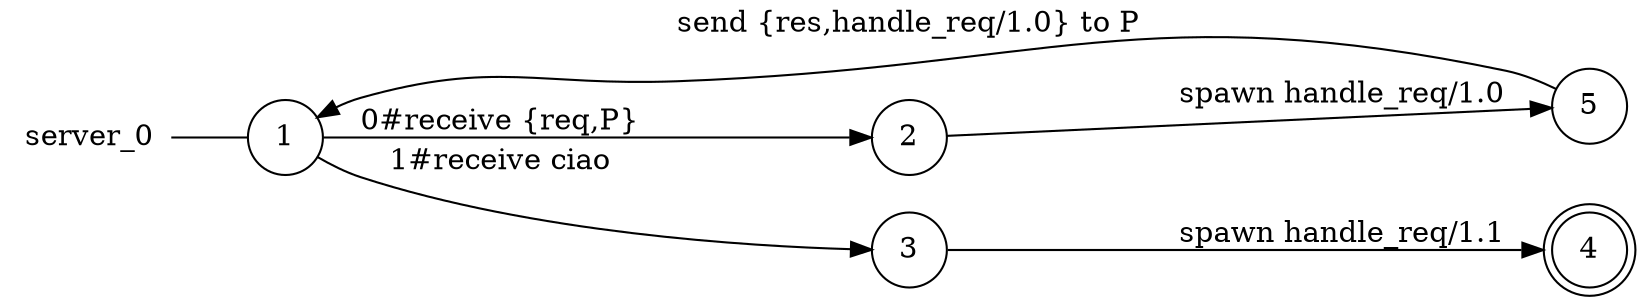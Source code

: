 digraph server_0 {
	rankdir="LR";
	n_0 [label="server_0", shape="plaintext"];
	n_1 [id="6", shape=circle, label="5"];
	n_2 [id="1", shape=circle, label="1"];
	n_0 -> n_2 [arrowhead=none];
	n_3 [id="2", shape=circle, label="2"];
	n_4 [id="4", shape=circle, label="3"];
	n_5 [id="3", shape=doublecircle, label="4"];

	n_2 -> n_4 [id="[$e|2]", label="1#receive ciao"];
	n_4 -> n_5 [id="[$e|6]", label="spawn handle_req/1.1"];
	n_2 -> n_3 [id="[$e|1]", label="0#receive {req,P}"];
	n_3 -> n_1 [id="[$e|0]", label="spawn handle_req/1.0"];
	n_1 -> n_2 [id="[$e|7]", label="send {res,handle_req/1.0} to P"];
}
